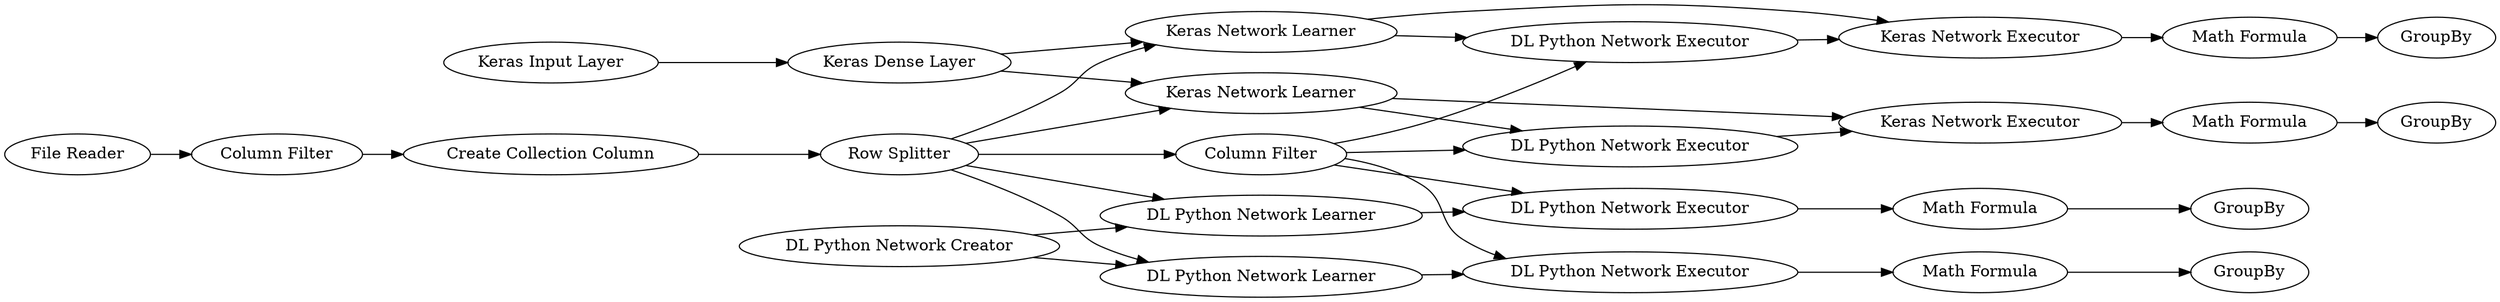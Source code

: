 digraph {
	"653575161146900571_6" [label="Keras Network Learner"]
	"653575161146900571_2" [label="Column Filter"]
	"653575161146900571_27" [label="Math Formula"]
	"653575161146900571_20" [label="Column Filter"]
	"653575161146900571_23" [label="Math Formula"]
	"653575161146900571_24" [label=GroupBy]
	"653575161146900571_22" [label="Math Formula"]
	"653575161146900571_11" [label="DL Python Network Executor"]
	"653575161146900571_13" [label="DL Python Network Learner"]
	"653575161146900571_4" [label="Keras Input Layer"]
	"653575161146900571_8" [label="Keras Network Learner"]
	"653575161146900571_7" [label="Row Splitter"]
	"653575161146900571_21" [label="DL Python Network Executor"]
	"653575161146900571_25" [label=GroupBy]
	"653575161146900571_29" [label="Math Formula"]
	"653575161146900571_9" [label="Keras Network Executor"]
	"653575161146900571_26" [label=GroupBy]
	"653575161146900571_12" [label="DL Python Network Creator"]
	"653575161146900571_15" [label="DL Python Network Executor"]
	"653575161146900571_14" [label="DL Python Network Executor"]
	"653575161146900571_18" [label="Keras Network Executor"]
	"653575161146900571_28" [label=GroupBy]
	"653575161146900571_3" [label="Create Collection Column"]
	"653575161146900571_19" [label="DL Python Network Learner"]
	"653575161146900571_5" [label="Keras Dense Layer"]
	"653575161146900571_1" [label="File Reader"]
	"653575161146900571_6" -> "653575161146900571_9"
	"653575161146900571_20" -> "653575161146900571_21"
	"653575161146900571_21" -> "653575161146900571_29"
	"653575161146900571_11" -> "653575161146900571_27"
	"653575161146900571_4" -> "653575161146900571_5"
	"653575161146900571_5" -> "653575161146900571_8"
	"653575161146900571_1" -> "653575161146900571_2"
	"653575161146900571_3" -> "653575161146900571_7"
	"653575161146900571_7" -> "653575161146900571_13"
	"653575161146900571_20" -> "653575161146900571_11"
	"653575161146900571_12" -> "653575161146900571_13"
	"653575161146900571_8" -> "653575161146900571_18"
	"653575161146900571_19" -> "653575161146900571_21"
	"653575161146900571_9" -> "653575161146900571_22"
	"653575161146900571_7" -> "653575161146900571_6"
	"653575161146900571_7" -> "653575161146900571_8"
	"653575161146900571_7" -> "653575161146900571_19"
	"653575161146900571_12" -> "653575161146900571_19"
	"653575161146900571_6" -> "653575161146900571_14"
	"653575161146900571_27" -> "653575161146900571_26"
	"653575161146900571_22" -> "653575161146900571_24"
	"653575161146900571_7" -> "653575161146900571_20"
	"653575161146900571_20" -> "653575161146900571_14"
	"653575161146900571_14" -> "653575161146900571_9"
	"653575161146900571_2" -> "653575161146900571_3"
	"653575161146900571_8" -> "653575161146900571_15"
	"653575161146900571_20" -> "653575161146900571_15"
	"653575161146900571_13" -> "653575161146900571_11"
	"653575161146900571_29" -> "653575161146900571_28"
	"653575161146900571_15" -> "653575161146900571_18"
	"653575161146900571_18" -> "653575161146900571_23"
	"653575161146900571_5" -> "653575161146900571_6"
	"653575161146900571_23" -> "653575161146900571_25"
	rankdir=LR
}
